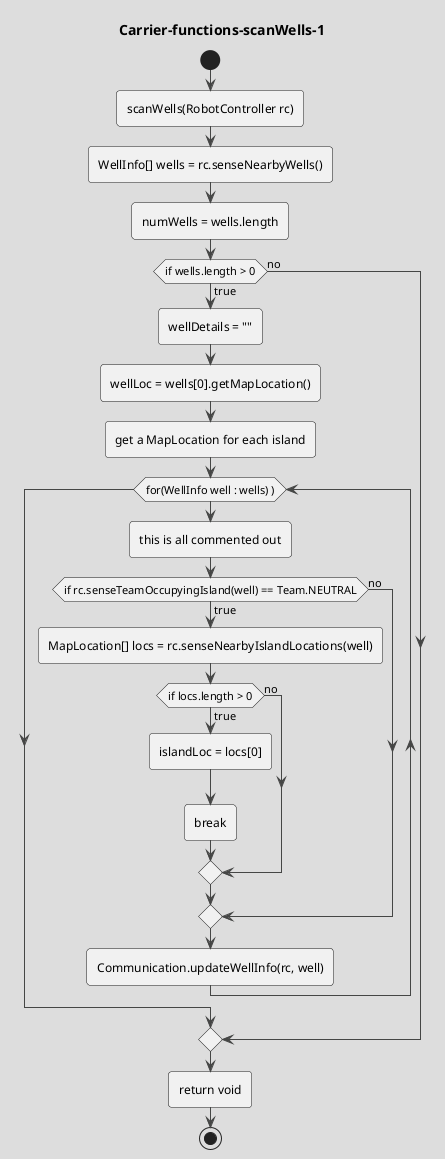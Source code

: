 @startuml Carrier-functions-scanWells-1
!theme toy 
title Carrier-functions-scanWells-1
start

' static void scanWells(RobotController rc) throws GameActionException {

:scanWells(RobotController rc);
:WellInfo[] wells = rc.senseNearbyWells();

:numWells = wells.length;

if(if wells.length > 0) then (true)
    :wellDetails = "";
    :wellLoc = wells[0].getMapLocation();
    :get a MapLocation for each island;

    while (for(WellInfo well : wells) ))
        :this is all commented out;
        if (if rc.senseTeamOccupyingIsland(well) == Team.NEUTRAL) then (true)
            :MapLocation[] locs = rc.senseNearbyIslandLocations(well);
            if(if locs.length > 0) then (true)
                :islandLoc = locs[0];
                :break;
            else (no)
            endif
        else (no)
        endif
        :Communication.updateWellInfo(rc, well);
    endwhile
else (no)
endif


:return void; 
stop
@enduml

' // logDetails = rc.getTeam() + ":"
' // + rc.getType() + "#" 
' // + rc.getID()  
' logDetails = " Health: " + rc.getHealth()  
' + " Location: " + rc.getLocation()
' + " RobotCount: " + rc.getRobotCount()
' + " numWells: " + numWells
' + " AD: " + rc.getResourceAmount(ResourceType.ADAMANTIUM) 
' + " MN: " + rc.getResourceAmount(ResourceType.MANA)  
' + " EX: " + rc.getResourceAmount(ResourceType.ELIXIR)
' // + " getClosestEnemy: " + Communication.getClosestEnemy(rc)  
' + " NumAnchors: " + rc.getNumAnchors(Anchor.STANDARD);   

' :addWell(RobotController rc, WellInfo well)
' :MapLocation me = rc.getLocation();
' while (for (int i = 0; i < MAX_STARTING_WELLS; i++)) 
'     if (rc.readSharedArray(i) == 0) then (true)
'         :rc.writeSharedArray(i, locationToInt(rc, me));
'         :break;
'     else (no)
'     endif
' endwhile


